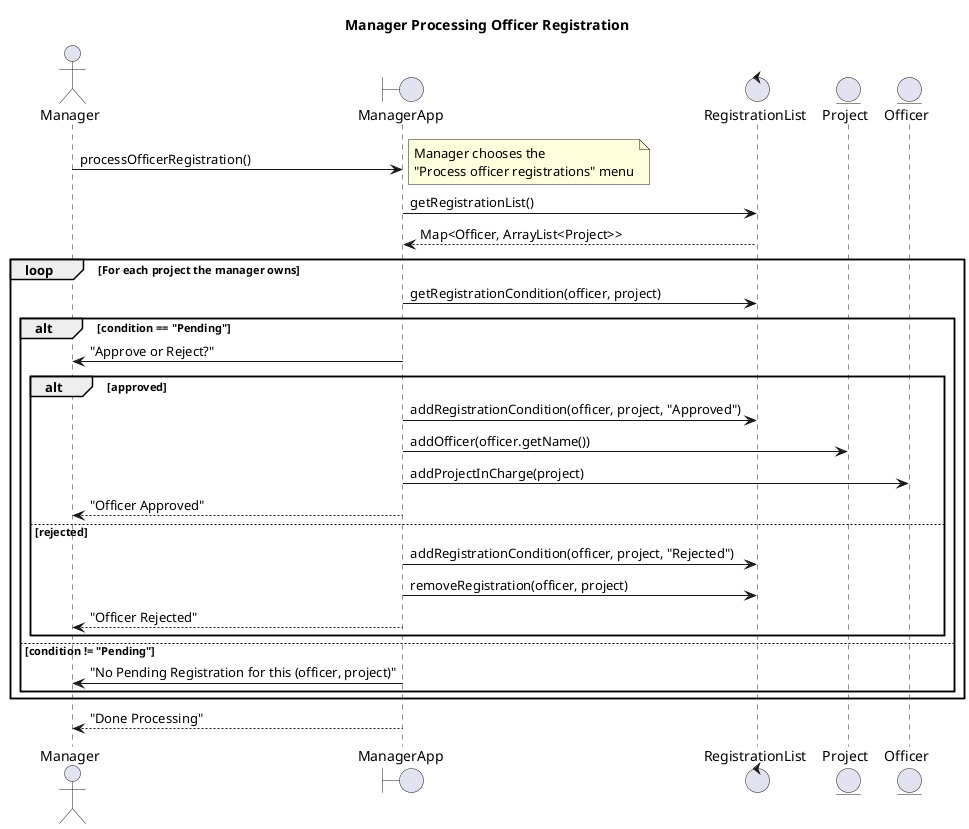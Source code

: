 @startuml
title Manager Processing Officer Registration

actor Manager as manager
boundary ManagerApp as managerApp
control RegistrationList as registrationList
entity Project as project
entity Officer as officer

manager -> managerApp: processOfficerRegistration()
note right: Manager chooses the\n"Process officer registrations" menu

managerApp -> registrationList: getRegistrationList()
registrationList --> managerApp: Map<Officer, ArrayList<Project>>

loop For each project the manager owns
    managerApp -> registrationList: getRegistrationCondition(officer, project)
    alt condition == "Pending"
        managerApp -> manager: "Approve or Reject?"
        alt approved
            managerApp -> registrationList: addRegistrationCondition(officer, project, "Approved")
            managerApp -> project: addOfficer(officer.getName())
            managerApp -> officer: addProjectInCharge(project)
            manager <-- managerApp: "Officer Approved"
        else rejected
            managerApp -> registrationList: addRegistrationCondition(officer, project, "Rejected")
            managerApp -> registrationList: removeRegistration(officer, project)
            manager <-- managerApp: "Officer Rejected"
        end
    else condition != "Pending"
        managerApp -> manager: "No Pending Registration for this (officer, project)"
    end
end

manager <-- managerApp: "Done Processing"
@enduml
